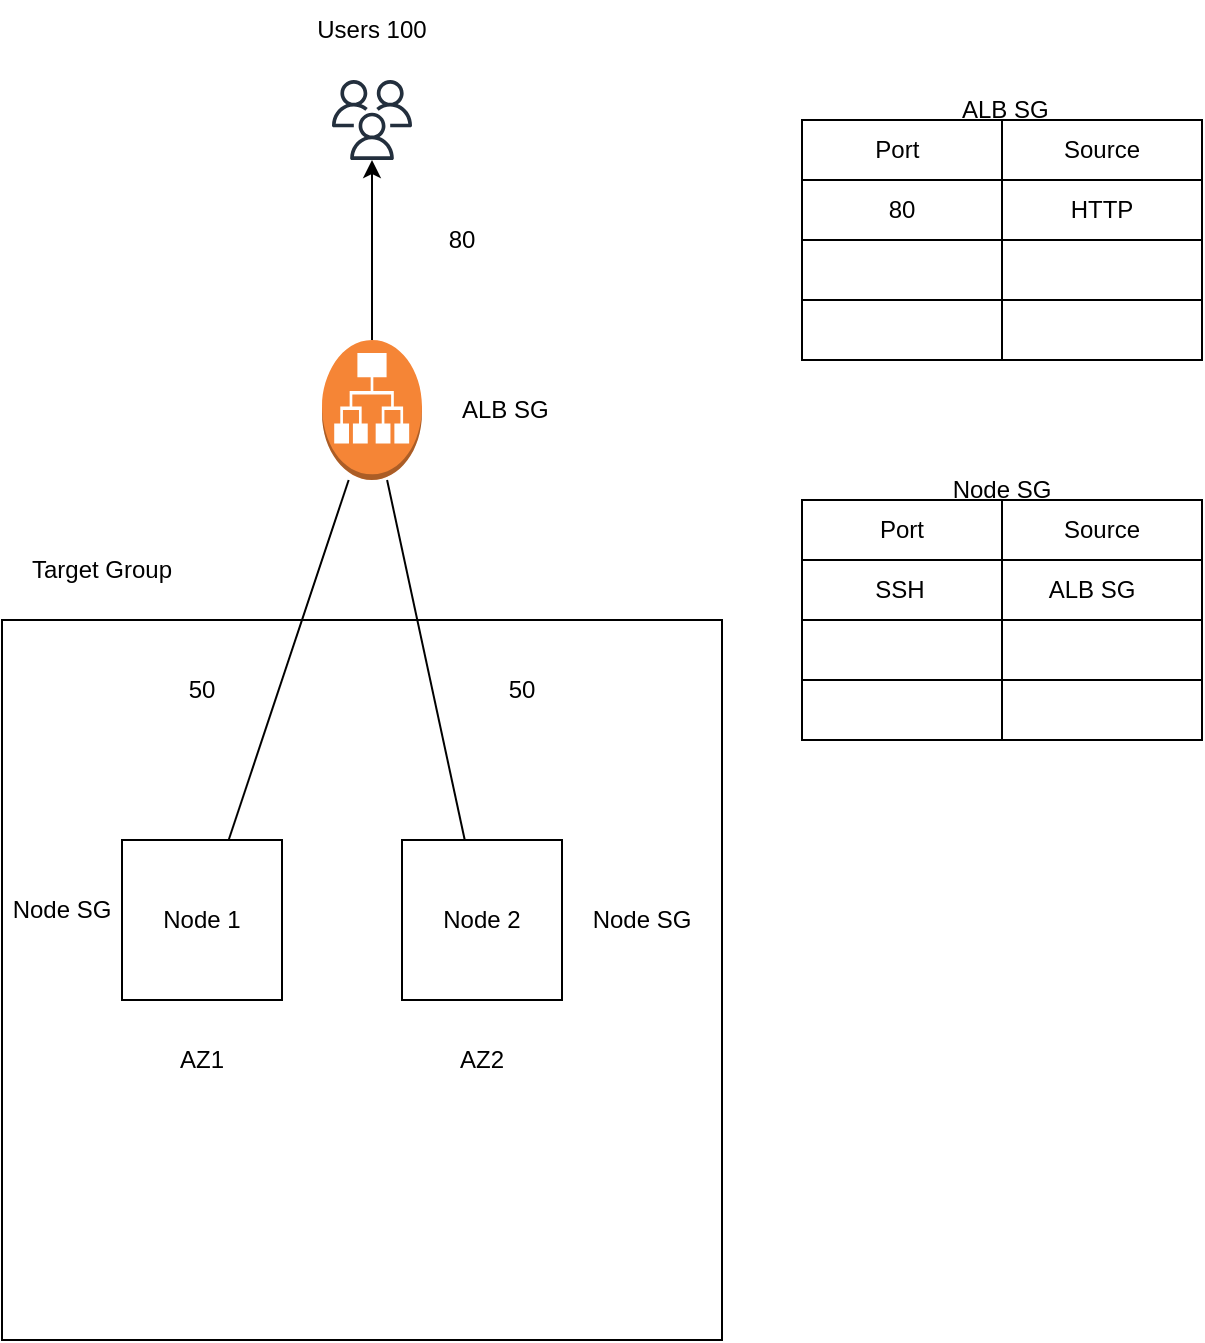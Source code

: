 <mxfile version="21.7.5" type="github">
  <diagram name="Page-1" id="Kxgk9V7Az_0y2rhTRGMp">
    <mxGraphModel dx="1434" dy="758" grid="1" gridSize="10" guides="1" tooltips="1" connect="1" arrows="1" fold="1" page="1" pageScale="1" pageWidth="850" pageHeight="1100" math="0" shadow="0">
      <root>
        <mxCell id="0" />
        <mxCell id="1" parent="0" />
        <mxCell id="15pFe7KeEc3u3wLX-IbF-4" value="" style="whiteSpace=wrap;html=1;aspect=fixed;" vertex="1" parent="1">
          <mxGeometry x="200" y="330" width="360" height="360" as="geometry" />
        </mxCell>
        <mxCell id="15pFe7KeEc3u3wLX-IbF-1" value="" style="sketch=0;outlineConnect=0;fontColor=#232F3E;gradientColor=none;fillColor=#232F3D;strokeColor=none;dashed=0;verticalLabelPosition=bottom;verticalAlign=top;align=center;html=1;fontSize=12;fontStyle=0;aspect=fixed;pointerEvents=1;shape=mxgraph.aws4.users;" vertex="1" parent="1">
          <mxGeometry x="365" y="60" width="40" height="40" as="geometry" />
        </mxCell>
        <mxCell id="15pFe7KeEc3u3wLX-IbF-2" value="" style="whiteSpace=wrap;html=1;aspect=fixed;" vertex="1" parent="1">
          <mxGeometry x="260" y="440" width="80" height="80" as="geometry" />
        </mxCell>
        <mxCell id="15pFe7KeEc3u3wLX-IbF-3" value="" style="whiteSpace=wrap;html=1;aspect=fixed;" vertex="1" parent="1">
          <mxGeometry x="400" y="440" width="80" height="80" as="geometry" />
        </mxCell>
        <mxCell id="15pFe7KeEc3u3wLX-IbF-9" style="edgeStyle=orthogonalEdgeStyle;rounded=0;orthogonalLoop=1;jettySize=auto;html=1;exitX=0.5;exitY=0;exitDx=0;exitDy=0;exitPerimeter=0;" edge="1" parent="1" source="15pFe7KeEc3u3wLX-IbF-5" target="15pFe7KeEc3u3wLX-IbF-1">
          <mxGeometry relative="1" as="geometry">
            <mxPoint x="390" y="180" as="sourcePoint" />
          </mxGeometry>
        </mxCell>
        <mxCell id="15pFe7KeEc3u3wLX-IbF-5" value="" style="outlineConnect=0;dashed=0;verticalLabelPosition=bottom;verticalAlign=top;align=center;html=1;shape=mxgraph.aws3.application_load_balancer;fillColor=#F58536;gradientColor=none;" vertex="1" parent="1">
          <mxGeometry x="360" y="190" width="50" height="70" as="geometry" />
        </mxCell>
        <mxCell id="15pFe7KeEc3u3wLX-IbF-6" value="" style="endArrow=none;html=1;rounded=0;" edge="1" parent="1" source="15pFe7KeEc3u3wLX-IbF-5" target="15pFe7KeEc3u3wLX-IbF-2">
          <mxGeometry width="50" height="50" relative="1" as="geometry">
            <mxPoint x="400" y="420" as="sourcePoint" />
            <mxPoint x="450" y="370" as="targetPoint" />
          </mxGeometry>
        </mxCell>
        <mxCell id="15pFe7KeEc3u3wLX-IbF-7" value="" style="endArrow=none;html=1;rounded=0;" edge="1" parent="1" source="15pFe7KeEc3u3wLX-IbF-3" target="15pFe7KeEc3u3wLX-IbF-5">
          <mxGeometry width="50" height="50" relative="1" as="geometry">
            <mxPoint x="400" y="420" as="sourcePoint" />
            <mxPoint x="450" y="370" as="targetPoint" />
          </mxGeometry>
        </mxCell>
        <mxCell id="15pFe7KeEc3u3wLX-IbF-11" value="Node 1" style="text;strokeColor=none;align=center;fillColor=none;html=1;verticalAlign=middle;whiteSpace=wrap;rounded=0;" vertex="1" parent="1">
          <mxGeometry x="270" y="465" width="60" height="30" as="geometry" />
        </mxCell>
        <mxCell id="15pFe7KeEc3u3wLX-IbF-12" value="Node 2" style="text;strokeColor=none;align=center;fillColor=none;html=1;verticalAlign=middle;whiteSpace=wrap;rounded=0;" vertex="1" parent="1">
          <mxGeometry x="410" y="465" width="60" height="30" as="geometry" />
        </mxCell>
        <mxCell id="15pFe7KeEc3u3wLX-IbF-13" value="Node SG" style="text;strokeColor=none;align=center;fillColor=none;html=1;verticalAlign=middle;whiteSpace=wrap;rounded=0;" vertex="1" parent="1">
          <mxGeometry x="490" y="465" width="60" height="30" as="geometry" />
        </mxCell>
        <mxCell id="15pFe7KeEc3u3wLX-IbF-14" value="Node SG" style="text;strokeColor=none;align=center;fillColor=none;html=1;verticalAlign=middle;whiteSpace=wrap;rounded=0;" vertex="1" parent="1">
          <mxGeometry x="200" y="460" width="60" height="30" as="geometry" />
        </mxCell>
        <mxCell id="15pFe7KeEc3u3wLX-IbF-15" value="Users 100" style="text;strokeColor=none;align=center;fillColor=none;html=1;verticalAlign=middle;whiteSpace=wrap;rounded=0;" vertex="1" parent="1">
          <mxGeometry x="355" y="20" width="60" height="30" as="geometry" />
        </mxCell>
        <mxCell id="15pFe7KeEc3u3wLX-IbF-16" value="&amp;nbsp;ALB SG" style="text;strokeColor=none;align=center;fillColor=none;html=1;verticalAlign=middle;whiteSpace=wrap;rounded=0;" vertex="1" parent="1">
          <mxGeometry x="420" y="210" width="60" height="30" as="geometry" />
        </mxCell>
        <mxCell id="15pFe7KeEc3u3wLX-IbF-17" value="50" style="text;strokeColor=none;align=center;fillColor=none;html=1;verticalAlign=middle;whiteSpace=wrap;rounded=0;" vertex="1" parent="1">
          <mxGeometry x="270" y="350" width="60" height="30" as="geometry" />
        </mxCell>
        <mxCell id="15pFe7KeEc3u3wLX-IbF-18" value="50" style="text;strokeColor=none;align=center;fillColor=none;html=1;verticalAlign=middle;whiteSpace=wrap;rounded=0;" vertex="1" parent="1">
          <mxGeometry x="430" y="350" width="60" height="30" as="geometry" />
        </mxCell>
        <mxCell id="15pFe7KeEc3u3wLX-IbF-19" value="Target Group" style="text;strokeColor=none;align=center;fillColor=none;html=1;verticalAlign=middle;whiteSpace=wrap;rounded=0;" vertex="1" parent="1">
          <mxGeometry x="200" y="290" width="100" height="30" as="geometry" />
        </mxCell>
        <mxCell id="15pFe7KeEc3u3wLX-IbF-20" value="" style="shape=table;startSize=0;container=1;collapsible=0;childLayout=tableLayout;" vertex="1" parent="1">
          <mxGeometry x="600" y="80" width="200" height="120" as="geometry" />
        </mxCell>
        <mxCell id="15pFe7KeEc3u3wLX-IbF-24" value="" style="shape=tableRow;horizontal=0;startSize=0;swimlaneHead=0;swimlaneBody=0;strokeColor=inherit;top=0;left=0;bottom=0;right=0;collapsible=0;dropTarget=0;fillColor=none;points=[[0,0.5],[1,0.5]];portConstraint=eastwest;" vertex="1" parent="15pFe7KeEc3u3wLX-IbF-20">
          <mxGeometry width="200" height="30" as="geometry" />
        </mxCell>
        <mxCell id="15pFe7KeEc3u3wLX-IbF-25" value="Port&lt;span style=&quot;white-space: pre;&quot;&gt;&#x9;&lt;/span&gt;" style="shape=partialRectangle;html=1;whiteSpace=wrap;connectable=0;strokeColor=inherit;overflow=hidden;fillColor=none;top=0;left=0;bottom=0;right=0;pointerEvents=1;" vertex="1" parent="15pFe7KeEc3u3wLX-IbF-24">
          <mxGeometry width="100" height="30" as="geometry">
            <mxRectangle width="100" height="30" as="alternateBounds" />
          </mxGeometry>
        </mxCell>
        <mxCell id="15pFe7KeEc3u3wLX-IbF-26" value="Source" style="shape=partialRectangle;html=1;whiteSpace=wrap;connectable=0;strokeColor=inherit;overflow=hidden;fillColor=none;top=0;left=0;bottom=0;right=0;pointerEvents=1;" vertex="1" parent="15pFe7KeEc3u3wLX-IbF-24">
          <mxGeometry x="100" width="100" height="30" as="geometry">
            <mxRectangle width="100" height="30" as="alternateBounds" />
          </mxGeometry>
        </mxCell>
        <mxCell id="15pFe7KeEc3u3wLX-IbF-27" value="" style="shape=tableRow;horizontal=0;startSize=0;swimlaneHead=0;swimlaneBody=0;strokeColor=inherit;top=0;left=0;bottom=0;right=0;collapsible=0;dropTarget=0;fillColor=none;points=[[0,0.5],[1,0.5]];portConstraint=eastwest;" vertex="1" parent="15pFe7KeEc3u3wLX-IbF-20">
          <mxGeometry y="30" width="200" height="30" as="geometry" />
        </mxCell>
        <mxCell id="15pFe7KeEc3u3wLX-IbF-28" value="80" style="shape=partialRectangle;html=1;whiteSpace=wrap;connectable=0;strokeColor=inherit;overflow=hidden;fillColor=none;top=0;left=0;bottom=0;right=0;pointerEvents=1;" vertex="1" parent="15pFe7KeEc3u3wLX-IbF-27">
          <mxGeometry width="100" height="30" as="geometry">
            <mxRectangle width="100" height="30" as="alternateBounds" />
          </mxGeometry>
        </mxCell>
        <mxCell id="15pFe7KeEc3u3wLX-IbF-29" value="HTTP" style="shape=partialRectangle;html=1;whiteSpace=wrap;connectable=0;strokeColor=inherit;overflow=hidden;fillColor=none;top=0;left=0;bottom=0;right=0;pointerEvents=1;" vertex="1" parent="15pFe7KeEc3u3wLX-IbF-27">
          <mxGeometry x="100" width="100" height="30" as="geometry">
            <mxRectangle width="100" height="30" as="alternateBounds" />
          </mxGeometry>
        </mxCell>
        <mxCell id="15pFe7KeEc3u3wLX-IbF-30" value="" style="shape=tableRow;horizontal=0;startSize=0;swimlaneHead=0;swimlaneBody=0;strokeColor=inherit;top=0;left=0;bottom=0;right=0;collapsible=0;dropTarget=0;fillColor=none;points=[[0,0.5],[1,0.5]];portConstraint=eastwest;" vertex="1" parent="15pFe7KeEc3u3wLX-IbF-20">
          <mxGeometry y="60" width="200" height="30" as="geometry" />
        </mxCell>
        <mxCell id="15pFe7KeEc3u3wLX-IbF-31" value="" style="shape=partialRectangle;html=1;whiteSpace=wrap;connectable=0;strokeColor=inherit;overflow=hidden;fillColor=none;top=0;left=0;bottom=0;right=0;pointerEvents=1;" vertex="1" parent="15pFe7KeEc3u3wLX-IbF-30">
          <mxGeometry width="100" height="30" as="geometry">
            <mxRectangle width="100" height="30" as="alternateBounds" />
          </mxGeometry>
        </mxCell>
        <mxCell id="15pFe7KeEc3u3wLX-IbF-32" value="" style="shape=partialRectangle;html=1;whiteSpace=wrap;connectable=0;strokeColor=inherit;overflow=hidden;fillColor=none;top=0;left=0;bottom=0;right=0;pointerEvents=1;" vertex="1" parent="15pFe7KeEc3u3wLX-IbF-30">
          <mxGeometry x="100" width="100" height="30" as="geometry">
            <mxRectangle width="100" height="30" as="alternateBounds" />
          </mxGeometry>
        </mxCell>
        <mxCell id="15pFe7KeEc3u3wLX-IbF-21" value="" style="shape=tableRow;horizontal=0;startSize=0;swimlaneHead=0;swimlaneBody=0;strokeColor=inherit;top=0;left=0;bottom=0;right=0;collapsible=0;dropTarget=0;fillColor=none;points=[[0,0.5],[1,0.5]];portConstraint=eastwest;" vertex="1" parent="15pFe7KeEc3u3wLX-IbF-20">
          <mxGeometry y="90" width="200" height="30" as="geometry" />
        </mxCell>
        <mxCell id="15pFe7KeEc3u3wLX-IbF-22" value="" style="shape=partialRectangle;html=1;whiteSpace=wrap;connectable=0;strokeColor=inherit;overflow=hidden;fillColor=none;top=0;left=0;bottom=0;right=0;pointerEvents=1;" vertex="1" parent="15pFe7KeEc3u3wLX-IbF-21">
          <mxGeometry width="100" height="30" as="geometry">
            <mxRectangle width="100" height="30" as="alternateBounds" />
          </mxGeometry>
        </mxCell>
        <mxCell id="15pFe7KeEc3u3wLX-IbF-23" value="" style="shape=partialRectangle;html=1;whiteSpace=wrap;connectable=0;strokeColor=inherit;overflow=hidden;fillColor=none;top=0;left=0;bottom=0;right=0;pointerEvents=1;" vertex="1" parent="15pFe7KeEc3u3wLX-IbF-21">
          <mxGeometry x="100" width="100" height="30" as="geometry">
            <mxRectangle width="100" height="30" as="alternateBounds" />
          </mxGeometry>
        </mxCell>
        <mxCell id="15pFe7KeEc3u3wLX-IbF-33" value="" style="shape=table;startSize=0;container=1;collapsible=0;childLayout=tableLayout;" vertex="1" parent="1">
          <mxGeometry x="600" y="270" width="200" height="120" as="geometry" />
        </mxCell>
        <mxCell id="15pFe7KeEc3u3wLX-IbF-34" value="" style="shape=tableRow;horizontal=0;startSize=0;swimlaneHead=0;swimlaneBody=0;strokeColor=inherit;top=0;left=0;bottom=0;right=0;collapsible=0;dropTarget=0;fillColor=none;points=[[0,0.5],[1,0.5]];portConstraint=eastwest;" vertex="1" parent="15pFe7KeEc3u3wLX-IbF-33">
          <mxGeometry width="200" height="30" as="geometry" />
        </mxCell>
        <mxCell id="15pFe7KeEc3u3wLX-IbF-35" value="Port&#x9;" style="shape=partialRectangle;html=1;whiteSpace=wrap;connectable=0;strokeColor=inherit;overflow=hidden;fillColor=none;top=0;left=0;bottom=0;right=0;pointerEvents=1;" vertex="1" parent="15pFe7KeEc3u3wLX-IbF-34">
          <mxGeometry width="100" height="30" as="geometry">
            <mxRectangle width="100" height="30" as="alternateBounds" />
          </mxGeometry>
        </mxCell>
        <mxCell id="15pFe7KeEc3u3wLX-IbF-36" value="Source" style="shape=partialRectangle;html=1;whiteSpace=wrap;connectable=0;strokeColor=inherit;overflow=hidden;fillColor=none;top=0;left=0;bottom=0;right=0;pointerEvents=1;" vertex="1" parent="15pFe7KeEc3u3wLX-IbF-34">
          <mxGeometry x="100" width="100" height="30" as="geometry">
            <mxRectangle width="100" height="30" as="alternateBounds" />
          </mxGeometry>
        </mxCell>
        <mxCell id="15pFe7KeEc3u3wLX-IbF-37" value="" style="shape=tableRow;horizontal=0;startSize=0;swimlaneHead=0;swimlaneBody=0;strokeColor=inherit;top=0;left=0;bottom=0;right=0;collapsible=0;dropTarget=0;fillColor=none;points=[[0,0.5],[1,0.5]];portConstraint=eastwest;" vertex="1" parent="15pFe7KeEc3u3wLX-IbF-33">
          <mxGeometry y="30" width="200" height="30" as="geometry" />
        </mxCell>
        <mxCell id="15pFe7KeEc3u3wLX-IbF-38" value="SSH&lt;span style=&quot;white-space: pre;&quot;&gt;&#x9;&lt;/span&gt;" style="shape=partialRectangle;html=1;whiteSpace=wrap;connectable=0;strokeColor=inherit;overflow=hidden;fillColor=none;top=0;left=0;bottom=0;right=0;pointerEvents=1;" vertex="1" parent="15pFe7KeEc3u3wLX-IbF-37">
          <mxGeometry width="100" height="30" as="geometry">
            <mxRectangle width="100" height="30" as="alternateBounds" />
          </mxGeometry>
        </mxCell>
        <mxCell id="15pFe7KeEc3u3wLX-IbF-39" value="ALB SG&lt;span style=&quot;white-space: pre;&quot;&gt;&#x9;&lt;/span&gt;" style="shape=partialRectangle;html=1;whiteSpace=wrap;connectable=0;strokeColor=inherit;overflow=hidden;fillColor=none;top=0;left=0;bottom=0;right=0;pointerEvents=1;" vertex="1" parent="15pFe7KeEc3u3wLX-IbF-37">
          <mxGeometry x="100" width="100" height="30" as="geometry">
            <mxRectangle width="100" height="30" as="alternateBounds" />
          </mxGeometry>
        </mxCell>
        <mxCell id="15pFe7KeEc3u3wLX-IbF-40" value="" style="shape=tableRow;horizontal=0;startSize=0;swimlaneHead=0;swimlaneBody=0;strokeColor=inherit;top=0;left=0;bottom=0;right=0;collapsible=0;dropTarget=0;fillColor=none;points=[[0,0.5],[1,0.5]];portConstraint=eastwest;" vertex="1" parent="15pFe7KeEc3u3wLX-IbF-33">
          <mxGeometry y="60" width="200" height="30" as="geometry" />
        </mxCell>
        <mxCell id="15pFe7KeEc3u3wLX-IbF-41" value="" style="shape=partialRectangle;html=1;whiteSpace=wrap;connectable=0;strokeColor=inherit;overflow=hidden;fillColor=none;top=0;left=0;bottom=0;right=0;pointerEvents=1;" vertex="1" parent="15pFe7KeEc3u3wLX-IbF-40">
          <mxGeometry width="100" height="30" as="geometry">
            <mxRectangle width="100" height="30" as="alternateBounds" />
          </mxGeometry>
        </mxCell>
        <mxCell id="15pFe7KeEc3u3wLX-IbF-42" value="" style="shape=partialRectangle;html=1;whiteSpace=wrap;connectable=0;strokeColor=inherit;overflow=hidden;fillColor=none;top=0;left=0;bottom=0;right=0;pointerEvents=1;" vertex="1" parent="15pFe7KeEc3u3wLX-IbF-40">
          <mxGeometry x="100" width="100" height="30" as="geometry">
            <mxRectangle width="100" height="30" as="alternateBounds" />
          </mxGeometry>
        </mxCell>
        <mxCell id="15pFe7KeEc3u3wLX-IbF-43" value="" style="shape=tableRow;horizontal=0;startSize=0;swimlaneHead=0;swimlaneBody=0;strokeColor=inherit;top=0;left=0;bottom=0;right=0;collapsible=0;dropTarget=0;fillColor=none;points=[[0,0.5],[1,0.5]];portConstraint=eastwest;" vertex="1" parent="15pFe7KeEc3u3wLX-IbF-33">
          <mxGeometry y="90" width="200" height="30" as="geometry" />
        </mxCell>
        <mxCell id="15pFe7KeEc3u3wLX-IbF-44" value="" style="shape=partialRectangle;html=1;whiteSpace=wrap;connectable=0;strokeColor=inherit;overflow=hidden;fillColor=none;top=0;left=0;bottom=0;right=0;pointerEvents=1;" vertex="1" parent="15pFe7KeEc3u3wLX-IbF-43">
          <mxGeometry width="100" height="30" as="geometry">
            <mxRectangle width="100" height="30" as="alternateBounds" />
          </mxGeometry>
        </mxCell>
        <mxCell id="15pFe7KeEc3u3wLX-IbF-45" value="" style="shape=partialRectangle;html=1;whiteSpace=wrap;connectable=0;strokeColor=inherit;overflow=hidden;fillColor=none;top=0;left=0;bottom=0;right=0;pointerEvents=1;" vertex="1" parent="15pFe7KeEc3u3wLX-IbF-43">
          <mxGeometry x="100" width="100" height="30" as="geometry">
            <mxRectangle width="100" height="30" as="alternateBounds" />
          </mxGeometry>
        </mxCell>
        <mxCell id="15pFe7KeEc3u3wLX-IbF-46" value="&amp;nbsp;ALB SG" style="text;strokeColor=none;align=center;fillColor=none;html=1;verticalAlign=middle;whiteSpace=wrap;rounded=0;" vertex="1" parent="1">
          <mxGeometry x="670" y="60" width="60" height="30" as="geometry" />
        </mxCell>
        <mxCell id="15pFe7KeEc3u3wLX-IbF-47" value="Node SG" style="text;strokeColor=none;align=center;fillColor=none;html=1;verticalAlign=middle;whiteSpace=wrap;rounded=0;" vertex="1" parent="1">
          <mxGeometry x="670" y="250" width="60" height="30" as="geometry" />
        </mxCell>
        <mxCell id="15pFe7KeEc3u3wLX-IbF-48" value="AZ1" style="text;strokeColor=none;align=center;fillColor=none;html=1;verticalAlign=middle;whiteSpace=wrap;rounded=0;" vertex="1" parent="1">
          <mxGeometry x="270" y="535" width="60" height="30" as="geometry" />
        </mxCell>
        <mxCell id="15pFe7KeEc3u3wLX-IbF-49" value="AZ2" style="text;strokeColor=none;align=center;fillColor=none;html=1;verticalAlign=middle;whiteSpace=wrap;rounded=0;" vertex="1" parent="1">
          <mxGeometry x="410" y="535" width="60" height="30" as="geometry" />
        </mxCell>
        <mxCell id="15pFe7KeEc3u3wLX-IbF-50" value="80" style="text;strokeColor=none;align=center;fillColor=none;html=1;verticalAlign=middle;whiteSpace=wrap;rounded=0;" vertex="1" parent="1">
          <mxGeometry x="400" y="125" width="60" height="30" as="geometry" />
        </mxCell>
      </root>
    </mxGraphModel>
  </diagram>
</mxfile>

